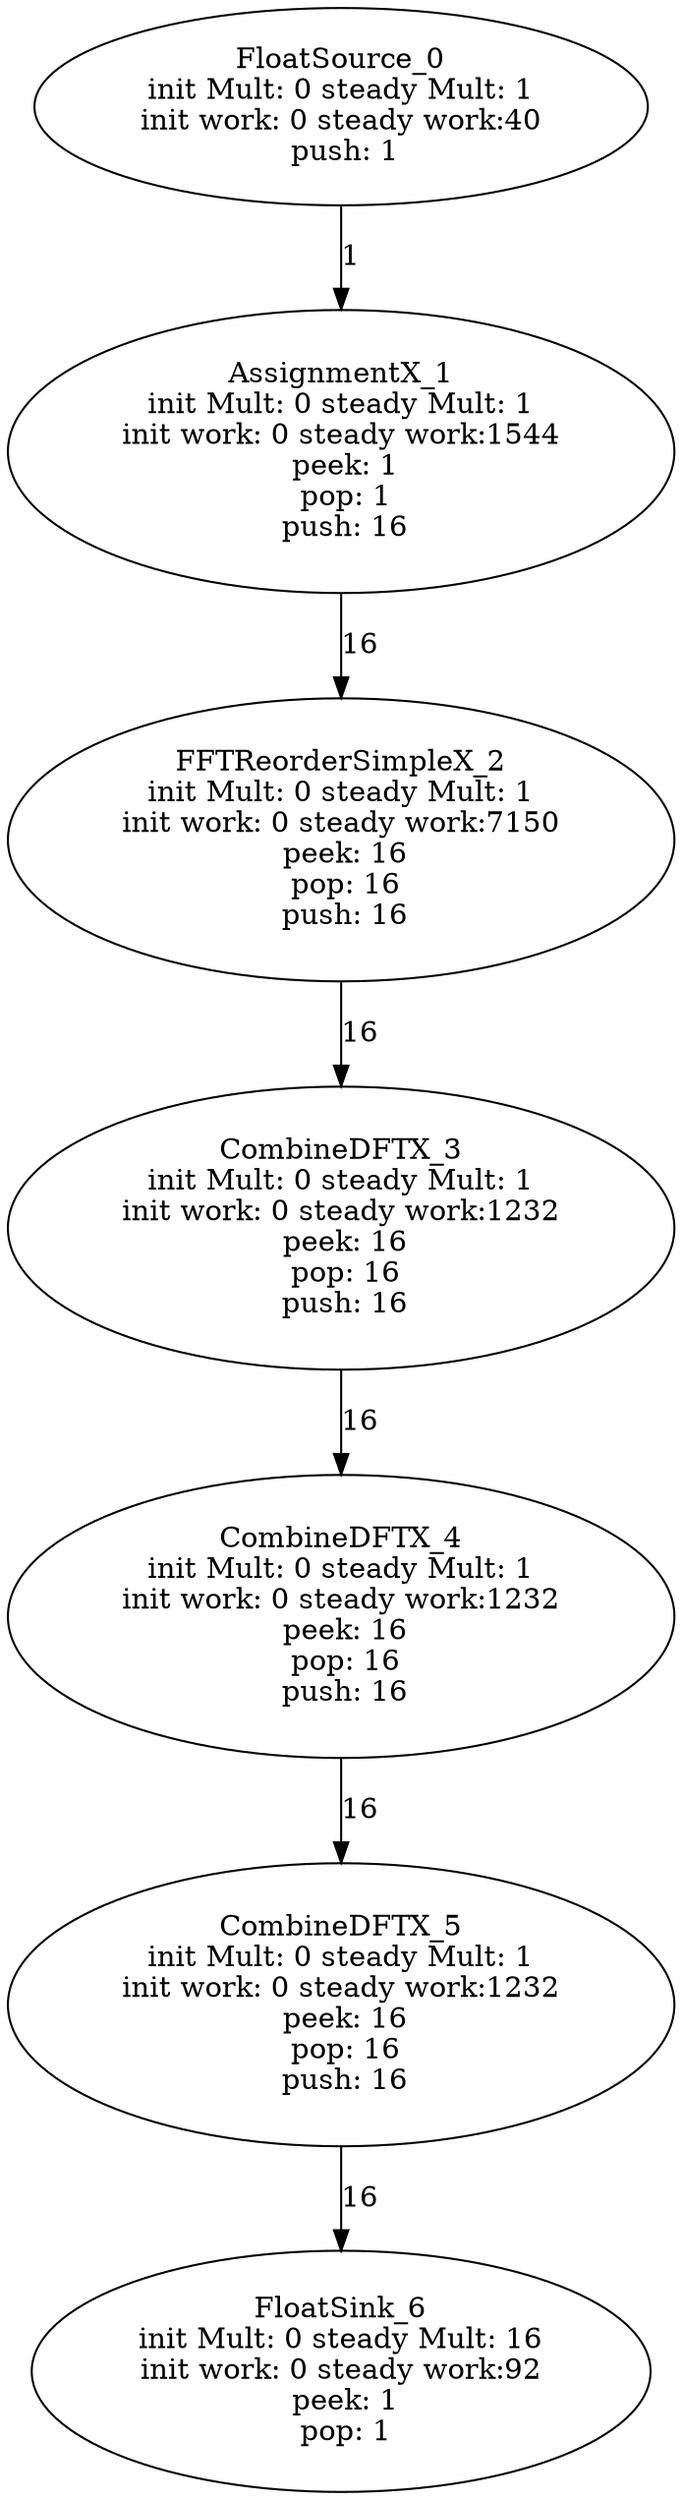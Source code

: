 digraph Flattend {

FloatSource_0[ label = "FloatSource_0\ninit Mult: 0 steady Mult: 1\ninit work: 0 steady work:40\n push: 1\n"]FloatSource_0 -> AssignmentX_1[label="1"];

AssignmentX_1[ label = "AssignmentX_1\ninit Mult: 0 steady Mult: 1\ninit work: 0 steady work:1544\n peek: 1\n pop: 1\n push: 16\n"]AssignmentX_1 -> FFTReorderSimpleX_2[label="16"];

FFTReorderSimpleX_2[ label = "FFTReorderSimpleX_2\ninit Mult: 0 steady Mult: 1\ninit work: 0 steady work:7150\n peek: 16\n pop: 16\n push: 16\n"]FFTReorderSimpleX_2 -> CombineDFTX_3[label="16"];

CombineDFTX_3[ label = "CombineDFTX_3\ninit Mult: 0 steady Mult: 1\ninit work: 0 steady work:1232\n peek: 16\n pop: 16\n push: 16\n"]CombineDFTX_3 -> CombineDFTX_4[label="16"];

CombineDFTX_4[ label = "CombineDFTX_4\ninit Mult: 0 steady Mult: 1\ninit work: 0 steady work:1232\n peek: 16\n pop: 16\n push: 16\n"]CombineDFTX_4 -> CombineDFTX_5[label="16"];

CombineDFTX_5[ label = "CombineDFTX_5\ninit Mult: 0 steady Mult: 1\ninit work: 0 steady work:1232\n peek: 16\n pop: 16\n push: 16\n"]CombineDFTX_5 -> FloatSink_6[label="16"];

FloatSink_6[ label = "FloatSink_6\ninit Mult: 0 steady Mult: 16\ninit work: 0 steady work:92\n peek: 1\n pop: 1\n"]}
